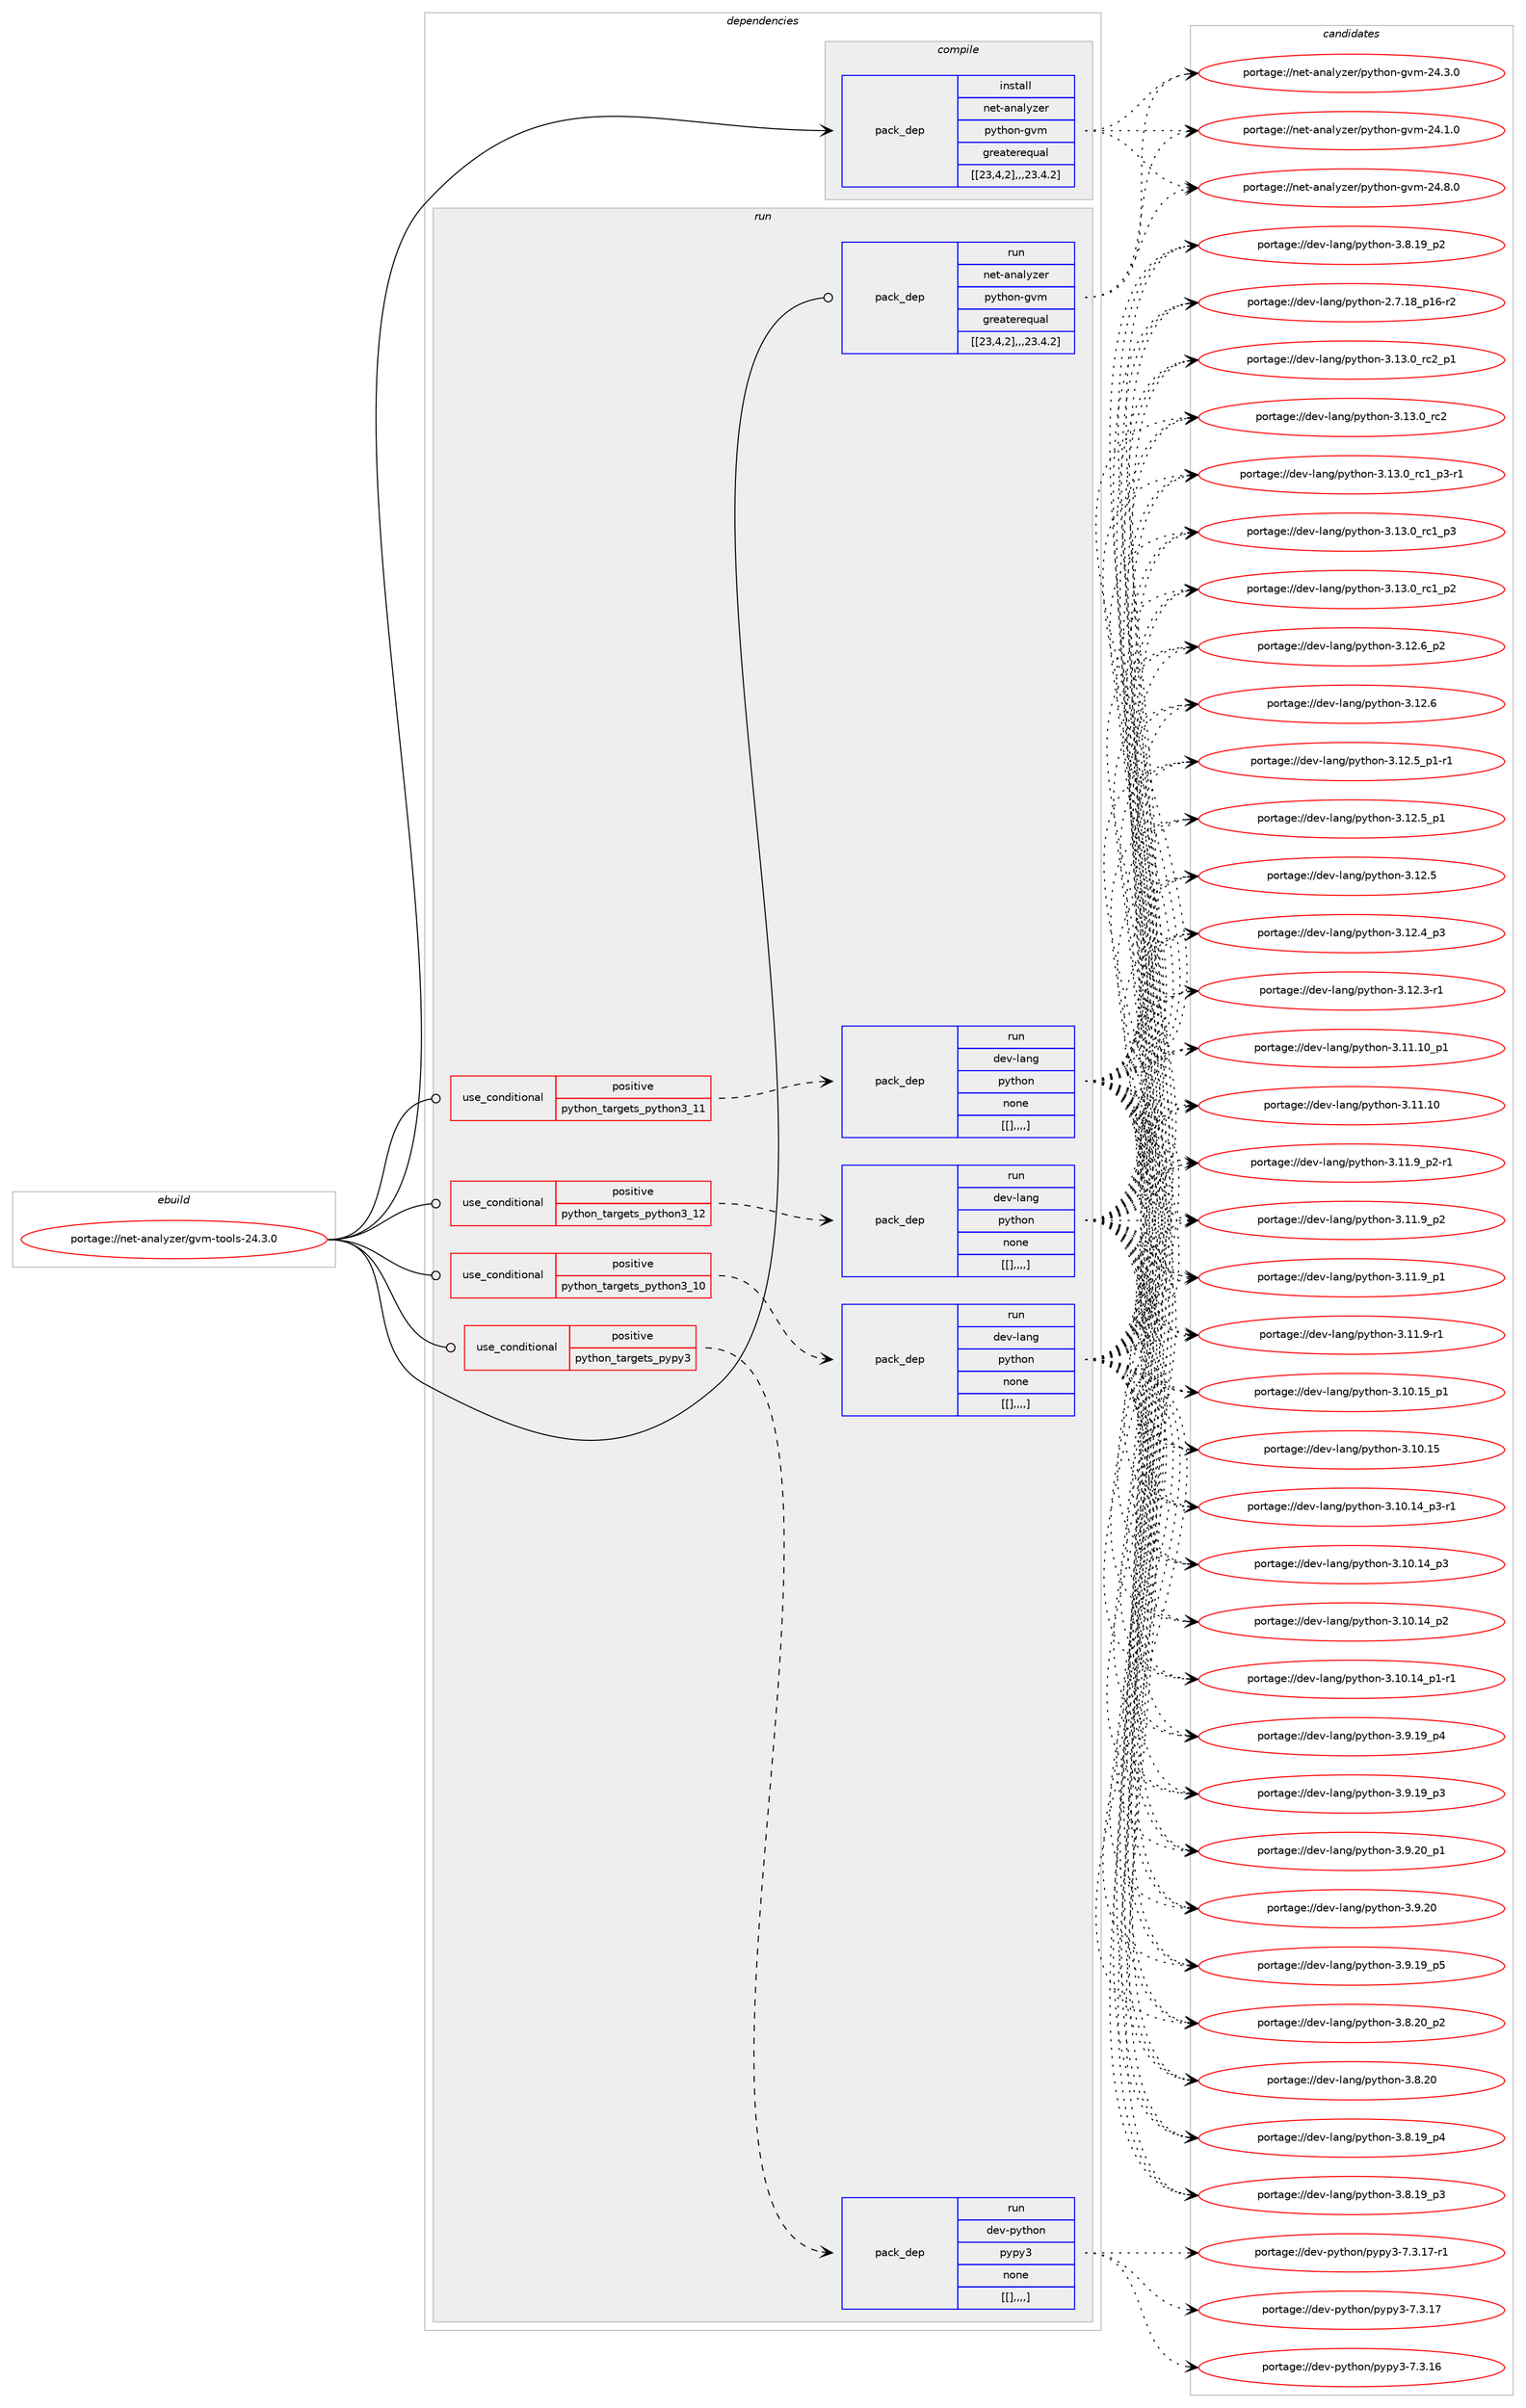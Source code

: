 digraph prolog {

# *************
# Graph options
# *************

newrank=true;
concentrate=true;
compound=true;
graph [rankdir=LR,fontname=Helvetica,fontsize=10,ranksep=1.5];#, ranksep=2.5, nodesep=0.2];
edge  [arrowhead=vee];
node  [fontname=Helvetica,fontsize=10];

# **********
# The ebuild
# **********

subgraph cluster_leftcol {
color=gray;
label=<<i>ebuild</i>>;
id [label="portage://net-analyzer/gvm-tools-24.3.0", color=red, width=4, href="../net-analyzer/gvm-tools-24.3.0.svg"];
}

# ****************
# The dependencies
# ****************

subgraph cluster_midcol {
color=gray;
label=<<i>dependencies</i>>;
subgraph cluster_compile {
fillcolor="#eeeeee";
style=filled;
label=<<i>compile</i>>;
subgraph pack255377 {
dependency349064 [label=<<TABLE BORDER="0" CELLBORDER="1" CELLSPACING="0" CELLPADDING="4" WIDTH="220"><TR><TD ROWSPAN="6" CELLPADDING="30">pack_dep</TD></TR><TR><TD WIDTH="110">install</TD></TR><TR><TD>net-analyzer</TD></TR><TR><TD>python-gvm</TD></TR><TR><TD>greaterequal</TD></TR><TR><TD>[[23,4,2],,,23.4.2]</TD></TR></TABLE>>, shape=none, color=blue];
}
id:e -> dependency349064:w [weight=20,style="solid",arrowhead="vee"];
}
subgraph cluster_compileandrun {
fillcolor="#eeeeee";
style=filled;
label=<<i>compile and run</i>>;
}
subgraph cluster_run {
fillcolor="#eeeeee";
style=filled;
label=<<i>run</i>>;
subgraph cond91103 {
dependency349065 [label=<<TABLE BORDER="0" CELLBORDER="1" CELLSPACING="0" CELLPADDING="4"><TR><TD ROWSPAN="3" CELLPADDING="10">use_conditional</TD></TR><TR><TD>positive</TD></TR><TR><TD>python_targets_pypy3</TD></TR></TABLE>>, shape=none, color=red];
subgraph pack255378 {
dependency349066 [label=<<TABLE BORDER="0" CELLBORDER="1" CELLSPACING="0" CELLPADDING="4" WIDTH="220"><TR><TD ROWSPAN="6" CELLPADDING="30">pack_dep</TD></TR><TR><TD WIDTH="110">run</TD></TR><TR><TD>dev-python</TD></TR><TR><TD>pypy3</TD></TR><TR><TD>none</TD></TR><TR><TD>[[],,,,]</TD></TR></TABLE>>, shape=none, color=blue];
}
dependency349065:e -> dependency349066:w [weight=20,style="dashed",arrowhead="vee"];
}
id:e -> dependency349065:w [weight=20,style="solid",arrowhead="odot"];
subgraph cond91104 {
dependency349067 [label=<<TABLE BORDER="0" CELLBORDER="1" CELLSPACING="0" CELLPADDING="4"><TR><TD ROWSPAN="3" CELLPADDING="10">use_conditional</TD></TR><TR><TD>positive</TD></TR><TR><TD>python_targets_python3_10</TD></TR></TABLE>>, shape=none, color=red];
subgraph pack255379 {
dependency349068 [label=<<TABLE BORDER="0" CELLBORDER="1" CELLSPACING="0" CELLPADDING="4" WIDTH="220"><TR><TD ROWSPAN="6" CELLPADDING="30">pack_dep</TD></TR><TR><TD WIDTH="110">run</TD></TR><TR><TD>dev-lang</TD></TR><TR><TD>python</TD></TR><TR><TD>none</TD></TR><TR><TD>[[],,,,]</TD></TR></TABLE>>, shape=none, color=blue];
}
dependency349067:e -> dependency349068:w [weight=20,style="dashed",arrowhead="vee"];
}
id:e -> dependency349067:w [weight=20,style="solid",arrowhead="odot"];
subgraph cond91105 {
dependency349069 [label=<<TABLE BORDER="0" CELLBORDER="1" CELLSPACING="0" CELLPADDING="4"><TR><TD ROWSPAN="3" CELLPADDING="10">use_conditional</TD></TR><TR><TD>positive</TD></TR><TR><TD>python_targets_python3_11</TD></TR></TABLE>>, shape=none, color=red];
subgraph pack255380 {
dependency349070 [label=<<TABLE BORDER="0" CELLBORDER="1" CELLSPACING="0" CELLPADDING="4" WIDTH="220"><TR><TD ROWSPAN="6" CELLPADDING="30">pack_dep</TD></TR><TR><TD WIDTH="110">run</TD></TR><TR><TD>dev-lang</TD></TR><TR><TD>python</TD></TR><TR><TD>none</TD></TR><TR><TD>[[],,,,]</TD></TR></TABLE>>, shape=none, color=blue];
}
dependency349069:e -> dependency349070:w [weight=20,style="dashed",arrowhead="vee"];
}
id:e -> dependency349069:w [weight=20,style="solid",arrowhead="odot"];
subgraph cond91106 {
dependency349071 [label=<<TABLE BORDER="0" CELLBORDER="1" CELLSPACING="0" CELLPADDING="4"><TR><TD ROWSPAN="3" CELLPADDING="10">use_conditional</TD></TR><TR><TD>positive</TD></TR><TR><TD>python_targets_python3_12</TD></TR></TABLE>>, shape=none, color=red];
subgraph pack255381 {
dependency349072 [label=<<TABLE BORDER="0" CELLBORDER="1" CELLSPACING="0" CELLPADDING="4" WIDTH="220"><TR><TD ROWSPAN="6" CELLPADDING="30">pack_dep</TD></TR><TR><TD WIDTH="110">run</TD></TR><TR><TD>dev-lang</TD></TR><TR><TD>python</TD></TR><TR><TD>none</TD></TR><TR><TD>[[],,,,]</TD></TR></TABLE>>, shape=none, color=blue];
}
dependency349071:e -> dependency349072:w [weight=20,style="dashed",arrowhead="vee"];
}
id:e -> dependency349071:w [weight=20,style="solid",arrowhead="odot"];
subgraph pack255382 {
dependency349073 [label=<<TABLE BORDER="0" CELLBORDER="1" CELLSPACING="0" CELLPADDING="4" WIDTH="220"><TR><TD ROWSPAN="6" CELLPADDING="30">pack_dep</TD></TR><TR><TD WIDTH="110">run</TD></TR><TR><TD>net-analyzer</TD></TR><TR><TD>python-gvm</TD></TR><TR><TD>greaterequal</TD></TR><TR><TD>[[23,4,2],,,23.4.2]</TD></TR></TABLE>>, shape=none, color=blue];
}
id:e -> dependency349073:w [weight=20,style="solid",arrowhead="odot"];
}
}

# **************
# The candidates
# **************

subgraph cluster_choices {
rank=same;
color=gray;
label=<<i>candidates</i>>;

subgraph choice255377 {
color=black;
nodesep=1;
choice110101116459711097108121122101114471121211161041111104510311810945505246564648 [label="portage://net-analyzer/python-gvm-24.8.0", color=red, width=4,href="../net-analyzer/python-gvm-24.8.0.svg"];
choice110101116459711097108121122101114471121211161041111104510311810945505246514648 [label="portage://net-analyzer/python-gvm-24.3.0", color=red, width=4,href="../net-analyzer/python-gvm-24.3.0.svg"];
choice110101116459711097108121122101114471121211161041111104510311810945505246494648 [label="portage://net-analyzer/python-gvm-24.1.0", color=red, width=4,href="../net-analyzer/python-gvm-24.1.0.svg"];
dependency349064:e -> choice110101116459711097108121122101114471121211161041111104510311810945505246564648:w [style=dotted,weight="100"];
dependency349064:e -> choice110101116459711097108121122101114471121211161041111104510311810945505246514648:w [style=dotted,weight="100"];
dependency349064:e -> choice110101116459711097108121122101114471121211161041111104510311810945505246494648:w [style=dotted,weight="100"];
}
subgraph choice255378 {
color=black;
nodesep=1;
choice100101118451121211161041111104711212111212151455546514649554511449 [label="portage://dev-python/pypy3-7.3.17-r1", color=red, width=4,href="../dev-python/pypy3-7.3.17-r1.svg"];
choice10010111845112121116104111110471121211121215145554651464955 [label="portage://dev-python/pypy3-7.3.17", color=red, width=4,href="../dev-python/pypy3-7.3.17.svg"];
choice10010111845112121116104111110471121211121215145554651464954 [label="portage://dev-python/pypy3-7.3.16", color=red, width=4,href="../dev-python/pypy3-7.3.16.svg"];
dependency349066:e -> choice100101118451121211161041111104711212111212151455546514649554511449:w [style=dotted,weight="100"];
dependency349066:e -> choice10010111845112121116104111110471121211121215145554651464955:w [style=dotted,weight="100"];
dependency349066:e -> choice10010111845112121116104111110471121211121215145554651464954:w [style=dotted,weight="100"];
}
subgraph choice255379 {
color=black;
nodesep=1;
choice100101118451089711010347112121116104111110455146495146489511499509511249 [label="portage://dev-lang/python-3.13.0_rc2_p1", color=red, width=4,href="../dev-lang/python-3.13.0_rc2_p1.svg"];
choice10010111845108971101034711212111610411111045514649514648951149950 [label="portage://dev-lang/python-3.13.0_rc2", color=red, width=4,href="../dev-lang/python-3.13.0_rc2.svg"];
choice1001011184510897110103471121211161041111104551464951464895114994995112514511449 [label="portage://dev-lang/python-3.13.0_rc1_p3-r1", color=red, width=4,href="../dev-lang/python-3.13.0_rc1_p3-r1.svg"];
choice100101118451089711010347112121116104111110455146495146489511499499511251 [label="portage://dev-lang/python-3.13.0_rc1_p3", color=red, width=4,href="../dev-lang/python-3.13.0_rc1_p3.svg"];
choice100101118451089711010347112121116104111110455146495146489511499499511250 [label="portage://dev-lang/python-3.13.0_rc1_p2", color=red, width=4,href="../dev-lang/python-3.13.0_rc1_p2.svg"];
choice100101118451089711010347112121116104111110455146495046549511250 [label="portage://dev-lang/python-3.12.6_p2", color=red, width=4,href="../dev-lang/python-3.12.6_p2.svg"];
choice10010111845108971101034711212111610411111045514649504654 [label="portage://dev-lang/python-3.12.6", color=red, width=4,href="../dev-lang/python-3.12.6.svg"];
choice1001011184510897110103471121211161041111104551464950465395112494511449 [label="portage://dev-lang/python-3.12.5_p1-r1", color=red, width=4,href="../dev-lang/python-3.12.5_p1-r1.svg"];
choice100101118451089711010347112121116104111110455146495046539511249 [label="portage://dev-lang/python-3.12.5_p1", color=red, width=4,href="../dev-lang/python-3.12.5_p1.svg"];
choice10010111845108971101034711212111610411111045514649504653 [label="portage://dev-lang/python-3.12.5", color=red, width=4,href="../dev-lang/python-3.12.5.svg"];
choice100101118451089711010347112121116104111110455146495046529511251 [label="portage://dev-lang/python-3.12.4_p3", color=red, width=4,href="../dev-lang/python-3.12.4_p3.svg"];
choice100101118451089711010347112121116104111110455146495046514511449 [label="portage://dev-lang/python-3.12.3-r1", color=red, width=4,href="../dev-lang/python-3.12.3-r1.svg"];
choice10010111845108971101034711212111610411111045514649494649489511249 [label="portage://dev-lang/python-3.11.10_p1", color=red, width=4,href="../dev-lang/python-3.11.10_p1.svg"];
choice1001011184510897110103471121211161041111104551464949464948 [label="portage://dev-lang/python-3.11.10", color=red, width=4,href="../dev-lang/python-3.11.10.svg"];
choice1001011184510897110103471121211161041111104551464949465795112504511449 [label="portage://dev-lang/python-3.11.9_p2-r1", color=red, width=4,href="../dev-lang/python-3.11.9_p2-r1.svg"];
choice100101118451089711010347112121116104111110455146494946579511250 [label="portage://dev-lang/python-3.11.9_p2", color=red, width=4,href="../dev-lang/python-3.11.9_p2.svg"];
choice100101118451089711010347112121116104111110455146494946579511249 [label="portage://dev-lang/python-3.11.9_p1", color=red, width=4,href="../dev-lang/python-3.11.9_p1.svg"];
choice100101118451089711010347112121116104111110455146494946574511449 [label="portage://dev-lang/python-3.11.9-r1", color=red, width=4,href="../dev-lang/python-3.11.9-r1.svg"];
choice10010111845108971101034711212111610411111045514649484649539511249 [label="portage://dev-lang/python-3.10.15_p1", color=red, width=4,href="../dev-lang/python-3.10.15_p1.svg"];
choice1001011184510897110103471121211161041111104551464948464953 [label="portage://dev-lang/python-3.10.15", color=red, width=4,href="../dev-lang/python-3.10.15.svg"];
choice100101118451089711010347112121116104111110455146494846495295112514511449 [label="portage://dev-lang/python-3.10.14_p3-r1", color=red, width=4,href="../dev-lang/python-3.10.14_p3-r1.svg"];
choice10010111845108971101034711212111610411111045514649484649529511251 [label="portage://dev-lang/python-3.10.14_p3", color=red, width=4,href="../dev-lang/python-3.10.14_p3.svg"];
choice10010111845108971101034711212111610411111045514649484649529511250 [label="portage://dev-lang/python-3.10.14_p2", color=red, width=4,href="../dev-lang/python-3.10.14_p2.svg"];
choice100101118451089711010347112121116104111110455146494846495295112494511449 [label="portage://dev-lang/python-3.10.14_p1-r1", color=red, width=4,href="../dev-lang/python-3.10.14_p1-r1.svg"];
choice100101118451089711010347112121116104111110455146574650489511249 [label="portage://dev-lang/python-3.9.20_p1", color=red, width=4,href="../dev-lang/python-3.9.20_p1.svg"];
choice10010111845108971101034711212111610411111045514657465048 [label="portage://dev-lang/python-3.9.20", color=red, width=4,href="../dev-lang/python-3.9.20.svg"];
choice100101118451089711010347112121116104111110455146574649579511253 [label="portage://dev-lang/python-3.9.19_p5", color=red, width=4,href="../dev-lang/python-3.9.19_p5.svg"];
choice100101118451089711010347112121116104111110455146574649579511252 [label="portage://dev-lang/python-3.9.19_p4", color=red, width=4,href="../dev-lang/python-3.9.19_p4.svg"];
choice100101118451089711010347112121116104111110455146574649579511251 [label="portage://dev-lang/python-3.9.19_p3", color=red, width=4,href="../dev-lang/python-3.9.19_p3.svg"];
choice100101118451089711010347112121116104111110455146564650489511250 [label="portage://dev-lang/python-3.8.20_p2", color=red, width=4,href="../dev-lang/python-3.8.20_p2.svg"];
choice10010111845108971101034711212111610411111045514656465048 [label="portage://dev-lang/python-3.8.20", color=red, width=4,href="../dev-lang/python-3.8.20.svg"];
choice100101118451089711010347112121116104111110455146564649579511252 [label="portage://dev-lang/python-3.8.19_p4", color=red, width=4,href="../dev-lang/python-3.8.19_p4.svg"];
choice100101118451089711010347112121116104111110455146564649579511251 [label="portage://dev-lang/python-3.8.19_p3", color=red, width=4,href="../dev-lang/python-3.8.19_p3.svg"];
choice100101118451089711010347112121116104111110455146564649579511250 [label="portage://dev-lang/python-3.8.19_p2", color=red, width=4,href="../dev-lang/python-3.8.19_p2.svg"];
choice100101118451089711010347112121116104111110455046554649569511249544511450 [label="portage://dev-lang/python-2.7.18_p16-r2", color=red, width=4,href="../dev-lang/python-2.7.18_p16-r2.svg"];
dependency349068:e -> choice100101118451089711010347112121116104111110455146495146489511499509511249:w [style=dotted,weight="100"];
dependency349068:e -> choice10010111845108971101034711212111610411111045514649514648951149950:w [style=dotted,weight="100"];
dependency349068:e -> choice1001011184510897110103471121211161041111104551464951464895114994995112514511449:w [style=dotted,weight="100"];
dependency349068:e -> choice100101118451089711010347112121116104111110455146495146489511499499511251:w [style=dotted,weight="100"];
dependency349068:e -> choice100101118451089711010347112121116104111110455146495146489511499499511250:w [style=dotted,weight="100"];
dependency349068:e -> choice100101118451089711010347112121116104111110455146495046549511250:w [style=dotted,weight="100"];
dependency349068:e -> choice10010111845108971101034711212111610411111045514649504654:w [style=dotted,weight="100"];
dependency349068:e -> choice1001011184510897110103471121211161041111104551464950465395112494511449:w [style=dotted,weight="100"];
dependency349068:e -> choice100101118451089711010347112121116104111110455146495046539511249:w [style=dotted,weight="100"];
dependency349068:e -> choice10010111845108971101034711212111610411111045514649504653:w [style=dotted,weight="100"];
dependency349068:e -> choice100101118451089711010347112121116104111110455146495046529511251:w [style=dotted,weight="100"];
dependency349068:e -> choice100101118451089711010347112121116104111110455146495046514511449:w [style=dotted,weight="100"];
dependency349068:e -> choice10010111845108971101034711212111610411111045514649494649489511249:w [style=dotted,weight="100"];
dependency349068:e -> choice1001011184510897110103471121211161041111104551464949464948:w [style=dotted,weight="100"];
dependency349068:e -> choice1001011184510897110103471121211161041111104551464949465795112504511449:w [style=dotted,weight="100"];
dependency349068:e -> choice100101118451089711010347112121116104111110455146494946579511250:w [style=dotted,weight="100"];
dependency349068:e -> choice100101118451089711010347112121116104111110455146494946579511249:w [style=dotted,weight="100"];
dependency349068:e -> choice100101118451089711010347112121116104111110455146494946574511449:w [style=dotted,weight="100"];
dependency349068:e -> choice10010111845108971101034711212111610411111045514649484649539511249:w [style=dotted,weight="100"];
dependency349068:e -> choice1001011184510897110103471121211161041111104551464948464953:w [style=dotted,weight="100"];
dependency349068:e -> choice100101118451089711010347112121116104111110455146494846495295112514511449:w [style=dotted,weight="100"];
dependency349068:e -> choice10010111845108971101034711212111610411111045514649484649529511251:w [style=dotted,weight="100"];
dependency349068:e -> choice10010111845108971101034711212111610411111045514649484649529511250:w [style=dotted,weight="100"];
dependency349068:e -> choice100101118451089711010347112121116104111110455146494846495295112494511449:w [style=dotted,weight="100"];
dependency349068:e -> choice100101118451089711010347112121116104111110455146574650489511249:w [style=dotted,weight="100"];
dependency349068:e -> choice10010111845108971101034711212111610411111045514657465048:w [style=dotted,weight="100"];
dependency349068:e -> choice100101118451089711010347112121116104111110455146574649579511253:w [style=dotted,weight="100"];
dependency349068:e -> choice100101118451089711010347112121116104111110455146574649579511252:w [style=dotted,weight="100"];
dependency349068:e -> choice100101118451089711010347112121116104111110455146574649579511251:w [style=dotted,weight="100"];
dependency349068:e -> choice100101118451089711010347112121116104111110455146564650489511250:w [style=dotted,weight="100"];
dependency349068:e -> choice10010111845108971101034711212111610411111045514656465048:w [style=dotted,weight="100"];
dependency349068:e -> choice100101118451089711010347112121116104111110455146564649579511252:w [style=dotted,weight="100"];
dependency349068:e -> choice100101118451089711010347112121116104111110455146564649579511251:w [style=dotted,weight="100"];
dependency349068:e -> choice100101118451089711010347112121116104111110455146564649579511250:w [style=dotted,weight="100"];
dependency349068:e -> choice100101118451089711010347112121116104111110455046554649569511249544511450:w [style=dotted,weight="100"];
}
subgraph choice255380 {
color=black;
nodesep=1;
choice100101118451089711010347112121116104111110455146495146489511499509511249 [label="portage://dev-lang/python-3.13.0_rc2_p1", color=red, width=4,href="../dev-lang/python-3.13.0_rc2_p1.svg"];
choice10010111845108971101034711212111610411111045514649514648951149950 [label="portage://dev-lang/python-3.13.0_rc2", color=red, width=4,href="../dev-lang/python-3.13.0_rc2.svg"];
choice1001011184510897110103471121211161041111104551464951464895114994995112514511449 [label="portage://dev-lang/python-3.13.0_rc1_p3-r1", color=red, width=4,href="../dev-lang/python-3.13.0_rc1_p3-r1.svg"];
choice100101118451089711010347112121116104111110455146495146489511499499511251 [label="portage://dev-lang/python-3.13.0_rc1_p3", color=red, width=4,href="../dev-lang/python-3.13.0_rc1_p3.svg"];
choice100101118451089711010347112121116104111110455146495146489511499499511250 [label="portage://dev-lang/python-3.13.0_rc1_p2", color=red, width=4,href="../dev-lang/python-3.13.0_rc1_p2.svg"];
choice100101118451089711010347112121116104111110455146495046549511250 [label="portage://dev-lang/python-3.12.6_p2", color=red, width=4,href="../dev-lang/python-3.12.6_p2.svg"];
choice10010111845108971101034711212111610411111045514649504654 [label="portage://dev-lang/python-3.12.6", color=red, width=4,href="../dev-lang/python-3.12.6.svg"];
choice1001011184510897110103471121211161041111104551464950465395112494511449 [label="portage://dev-lang/python-3.12.5_p1-r1", color=red, width=4,href="../dev-lang/python-3.12.5_p1-r1.svg"];
choice100101118451089711010347112121116104111110455146495046539511249 [label="portage://dev-lang/python-3.12.5_p1", color=red, width=4,href="../dev-lang/python-3.12.5_p1.svg"];
choice10010111845108971101034711212111610411111045514649504653 [label="portage://dev-lang/python-3.12.5", color=red, width=4,href="../dev-lang/python-3.12.5.svg"];
choice100101118451089711010347112121116104111110455146495046529511251 [label="portage://dev-lang/python-3.12.4_p3", color=red, width=4,href="../dev-lang/python-3.12.4_p3.svg"];
choice100101118451089711010347112121116104111110455146495046514511449 [label="portage://dev-lang/python-3.12.3-r1", color=red, width=4,href="../dev-lang/python-3.12.3-r1.svg"];
choice10010111845108971101034711212111610411111045514649494649489511249 [label="portage://dev-lang/python-3.11.10_p1", color=red, width=4,href="../dev-lang/python-3.11.10_p1.svg"];
choice1001011184510897110103471121211161041111104551464949464948 [label="portage://dev-lang/python-3.11.10", color=red, width=4,href="../dev-lang/python-3.11.10.svg"];
choice1001011184510897110103471121211161041111104551464949465795112504511449 [label="portage://dev-lang/python-3.11.9_p2-r1", color=red, width=4,href="../dev-lang/python-3.11.9_p2-r1.svg"];
choice100101118451089711010347112121116104111110455146494946579511250 [label="portage://dev-lang/python-3.11.9_p2", color=red, width=4,href="../dev-lang/python-3.11.9_p2.svg"];
choice100101118451089711010347112121116104111110455146494946579511249 [label="portage://dev-lang/python-3.11.9_p1", color=red, width=4,href="../dev-lang/python-3.11.9_p1.svg"];
choice100101118451089711010347112121116104111110455146494946574511449 [label="portage://dev-lang/python-3.11.9-r1", color=red, width=4,href="../dev-lang/python-3.11.9-r1.svg"];
choice10010111845108971101034711212111610411111045514649484649539511249 [label="portage://dev-lang/python-3.10.15_p1", color=red, width=4,href="../dev-lang/python-3.10.15_p1.svg"];
choice1001011184510897110103471121211161041111104551464948464953 [label="portage://dev-lang/python-3.10.15", color=red, width=4,href="../dev-lang/python-3.10.15.svg"];
choice100101118451089711010347112121116104111110455146494846495295112514511449 [label="portage://dev-lang/python-3.10.14_p3-r1", color=red, width=4,href="../dev-lang/python-3.10.14_p3-r1.svg"];
choice10010111845108971101034711212111610411111045514649484649529511251 [label="portage://dev-lang/python-3.10.14_p3", color=red, width=4,href="../dev-lang/python-3.10.14_p3.svg"];
choice10010111845108971101034711212111610411111045514649484649529511250 [label="portage://dev-lang/python-3.10.14_p2", color=red, width=4,href="../dev-lang/python-3.10.14_p2.svg"];
choice100101118451089711010347112121116104111110455146494846495295112494511449 [label="portage://dev-lang/python-3.10.14_p1-r1", color=red, width=4,href="../dev-lang/python-3.10.14_p1-r1.svg"];
choice100101118451089711010347112121116104111110455146574650489511249 [label="portage://dev-lang/python-3.9.20_p1", color=red, width=4,href="../dev-lang/python-3.9.20_p1.svg"];
choice10010111845108971101034711212111610411111045514657465048 [label="portage://dev-lang/python-3.9.20", color=red, width=4,href="../dev-lang/python-3.9.20.svg"];
choice100101118451089711010347112121116104111110455146574649579511253 [label="portage://dev-lang/python-3.9.19_p5", color=red, width=4,href="../dev-lang/python-3.9.19_p5.svg"];
choice100101118451089711010347112121116104111110455146574649579511252 [label="portage://dev-lang/python-3.9.19_p4", color=red, width=4,href="../dev-lang/python-3.9.19_p4.svg"];
choice100101118451089711010347112121116104111110455146574649579511251 [label="portage://dev-lang/python-3.9.19_p3", color=red, width=4,href="../dev-lang/python-3.9.19_p3.svg"];
choice100101118451089711010347112121116104111110455146564650489511250 [label="portage://dev-lang/python-3.8.20_p2", color=red, width=4,href="../dev-lang/python-3.8.20_p2.svg"];
choice10010111845108971101034711212111610411111045514656465048 [label="portage://dev-lang/python-3.8.20", color=red, width=4,href="../dev-lang/python-3.8.20.svg"];
choice100101118451089711010347112121116104111110455146564649579511252 [label="portage://dev-lang/python-3.8.19_p4", color=red, width=4,href="../dev-lang/python-3.8.19_p4.svg"];
choice100101118451089711010347112121116104111110455146564649579511251 [label="portage://dev-lang/python-3.8.19_p3", color=red, width=4,href="../dev-lang/python-3.8.19_p3.svg"];
choice100101118451089711010347112121116104111110455146564649579511250 [label="portage://dev-lang/python-3.8.19_p2", color=red, width=4,href="../dev-lang/python-3.8.19_p2.svg"];
choice100101118451089711010347112121116104111110455046554649569511249544511450 [label="portage://dev-lang/python-2.7.18_p16-r2", color=red, width=4,href="../dev-lang/python-2.7.18_p16-r2.svg"];
dependency349070:e -> choice100101118451089711010347112121116104111110455146495146489511499509511249:w [style=dotted,weight="100"];
dependency349070:e -> choice10010111845108971101034711212111610411111045514649514648951149950:w [style=dotted,weight="100"];
dependency349070:e -> choice1001011184510897110103471121211161041111104551464951464895114994995112514511449:w [style=dotted,weight="100"];
dependency349070:e -> choice100101118451089711010347112121116104111110455146495146489511499499511251:w [style=dotted,weight="100"];
dependency349070:e -> choice100101118451089711010347112121116104111110455146495146489511499499511250:w [style=dotted,weight="100"];
dependency349070:e -> choice100101118451089711010347112121116104111110455146495046549511250:w [style=dotted,weight="100"];
dependency349070:e -> choice10010111845108971101034711212111610411111045514649504654:w [style=dotted,weight="100"];
dependency349070:e -> choice1001011184510897110103471121211161041111104551464950465395112494511449:w [style=dotted,weight="100"];
dependency349070:e -> choice100101118451089711010347112121116104111110455146495046539511249:w [style=dotted,weight="100"];
dependency349070:e -> choice10010111845108971101034711212111610411111045514649504653:w [style=dotted,weight="100"];
dependency349070:e -> choice100101118451089711010347112121116104111110455146495046529511251:w [style=dotted,weight="100"];
dependency349070:e -> choice100101118451089711010347112121116104111110455146495046514511449:w [style=dotted,weight="100"];
dependency349070:e -> choice10010111845108971101034711212111610411111045514649494649489511249:w [style=dotted,weight="100"];
dependency349070:e -> choice1001011184510897110103471121211161041111104551464949464948:w [style=dotted,weight="100"];
dependency349070:e -> choice1001011184510897110103471121211161041111104551464949465795112504511449:w [style=dotted,weight="100"];
dependency349070:e -> choice100101118451089711010347112121116104111110455146494946579511250:w [style=dotted,weight="100"];
dependency349070:e -> choice100101118451089711010347112121116104111110455146494946579511249:w [style=dotted,weight="100"];
dependency349070:e -> choice100101118451089711010347112121116104111110455146494946574511449:w [style=dotted,weight="100"];
dependency349070:e -> choice10010111845108971101034711212111610411111045514649484649539511249:w [style=dotted,weight="100"];
dependency349070:e -> choice1001011184510897110103471121211161041111104551464948464953:w [style=dotted,weight="100"];
dependency349070:e -> choice100101118451089711010347112121116104111110455146494846495295112514511449:w [style=dotted,weight="100"];
dependency349070:e -> choice10010111845108971101034711212111610411111045514649484649529511251:w [style=dotted,weight="100"];
dependency349070:e -> choice10010111845108971101034711212111610411111045514649484649529511250:w [style=dotted,weight="100"];
dependency349070:e -> choice100101118451089711010347112121116104111110455146494846495295112494511449:w [style=dotted,weight="100"];
dependency349070:e -> choice100101118451089711010347112121116104111110455146574650489511249:w [style=dotted,weight="100"];
dependency349070:e -> choice10010111845108971101034711212111610411111045514657465048:w [style=dotted,weight="100"];
dependency349070:e -> choice100101118451089711010347112121116104111110455146574649579511253:w [style=dotted,weight="100"];
dependency349070:e -> choice100101118451089711010347112121116104111110455146574649579511252:w [style=dotted,weight="100"];
dependency349070:e -> choice100101118451089711010347112121116104111110455146574649579511251:w [style=dotted,weight="100"];
dependency349070:e -> choice100101118451089711010347112121116104111110455146564650489511250:w [style=dotted,weight="100"];
dependency349070:e -> choice10010111845108971101034711212111610411111045514656465048:w [style=dotted,weight="100"];
dependency349070:e -> choice100101118451089711010347112121116104111110455146564649579511252:w [style=dotted,weight="100"];
dependency349070:e -> choice100101118451089711010347112121116104111110455146564649579511251:w [style=dotted,weight="100"];
dependency349070:e -> choice100101118451089711010347112121116104111110455146564649579511250:w [style=dotted,weight="100"];
dependency349070:e -> choice100101118451089711010347112121116104111110455046554649569511249544511450:w [style=dotted,weight="100"];
}
subgraph choice255381 {
color=black;
nodesep=1;
choice100101118451089711010347112121116104111110455146495146489511499509511249 [label="portage://dev-lang/python-3.13.0_rc2_p1", color=red, width=4,href="../dev-lang/python-3.13.0_rc2_p1.svg"];
choice10010111845108971101034711212111610411111045514649514648951149950 [label="portage://dev-lang/python-3.13.0_rc2", color=red, width=4,href="../dev-lang/python-3.13.0_rc2.svg"];
choice1001011184510897110103471121211161041111104551464951464895114994995112514511449 [label="portage://dev-lang/python-3.13.0_rc1_p3-r1", color=red, width=4,href="../dev-lang/python-3.13.0_rc1_p3-r1.svg"];
choice100101118451089711010347112121116104111110455146495146489511499499511251 [label="portage://dev-lang/python-3.13.0_rc1_p3", color=red, width=4,href="../dev-lang/python-3.13.0_rc1_p3.svg"];
choice100101118451089711010347112121116104111110455146495146489511499499511250 [label="portage://dev-lang/python-3.13.0_rc1_p2", color=red, width=4,href="../dev-lang/python-3.13.0_rc1_p2.svg"];
choice100101118451089711010347112121116104111110455146495046549511250 [label="portage://dev-lang/python-3.12.6_p2", color=red, width=4,href="../dev-lang/python-3.12.6_p2.svg"];
choice10010111845108971101034711212111610411111045514649504654 [label="portage://dev-lang/python-3.12.6", color=red, width=4,href="../dev-lang/python-3.12.6.svg"];
choice1001011184510897110103471121211161041111104551464950465395112494511449 [label="portage://dev-lang/python-3.12.5_p1-r1", color=red, width=4,href="../dev-lang/python-3.12.5_p1-r1.svg"];
choice100101118451089711010347112121116104111110455146495046539511249 [label="portage://dev-lang/python-3.12.5_p1", color=red, width=4,href="../dev-lang/python-3.12.5_p1.svg"];
choice10010111845108971101034711212111610411111045514649504653 [label="portage://dev-lang/python-3.12.5", color=red, width=4,href="../dev-lang/python-3.12.5.svg"];
choice100101118451089711010347112121116104111110455146495046529511251 [label="portage://dev-lang/python-3.12.4_p3", color=red, width=4,href="../dev-lang/python-3.12.4_p3.svg"];
choice100101118451089711010347112121116104111110455146495046514511449 [label="portage://dev-lang/python-3.12.3-r1", color=red, width=4,href="../dev-lang/python-3.12.3-r1.svg"];
choice10010111845108971101034711212111610411111045514649494649489511249 [label="portage://dev-lang/python-3.11.10_p1", color=red, width=4,href="../dev-lang/python-3.11.10_p1.svg"];
choice1001011184510897110103471121211161041111104551464949464948 [label="portage://dev-lang/python-3.11.10", color=red, width=4,href="../dev-lang/python-3.11.10.svg"];
choice1001011184510897110103471121211161041111104551464949465795112504511449 [label="portage://dev-lang/python-3.11.9_p2-r1", color=red, width=4,href="../dev-lang/python-3.11.9_p2-r1.svg"];
choice100101118451089711010347112121116104111110455146494946579511250 [label="portage://dev-lang/python-3.11.9_p2", color=red, width=4,href="../dev-lang/python-3.11.9_p2.svg"];
choice100101118451089711010347112121116104111110455146494946579511249 [label="portage://dev-lang/python-3.11.9_p1", color=red, width=4,href="../dev-lang/python-3.11.9_p1.svg"];
choice100101118451089711010347112121116104111110455146494946574511449 [label="portage://dev-lang/python-3.11.9-r1", color=red, width=4,href="../dev-lang/python-3.11.9-r1.svg"];
choice10010111845108971101034711212111610411111045514649484649539511249 [label="portage://dev-lang/python-3.10.15_p1", color=red, width=4,href="../dev-lang/python-3.10.15_p1.svg"];
choice1001011184510897110103471121211161041111104551464948464953 [label="portage://dev-lang/python-3.10.15", color=red, width=4,href="../dev-lang/python-3.10.15.svg"];
choice100101118451089711010347112121116104111110455146494846495295112514511449 [label="portage://dev-lang/python-3.10.14_p3-r1", color=red, width=4,href="../dev-lang/python-3.10.14_p3-r1.svg"];
choice10010111845108971101034711212111610411111045514649484649529511251 [label="portage://dev-lang/python-3.10.14_p3", color=red, width=4,href="../dev-lang/python-3.10.14_p3.svg"];
choice10010111845108971101034711212111610411111045514649484649529511250 [label="portage://dev-lang/python-3.10.14_p2", color=red, width=4,href="../dev-lang/python-3.10.14_p2.svg"];
choice100101118451089711010347112121116104111110455146494846495295112494511449 [label="portage://dev-lang/python-3.10.14_p1-r1", color=red, width=4,href="../dev-lang/python-3.10.14_p1-r1.svg"];
choice100101118451089711010347112121116104111110455146574650489511249 [label="portage://dev-lang/python-3.9.20_p1", color=red, width=4,href="../dev-lang/python-3.9.20_p1.svg"];
choice10010111845108971101034711212111610411111045514657465048 [label="portage://dev-lang/python-3.9.20", color=red, width=4,href="../dev-lang/python-3.9.20.svg"];
choice100101118451089711010347112121116104111110455146574649579511253 [label="portage://dev-lang/python-3.9.19_p5", color=red, width=4,href="../dev-lang/python-3.9.19_p5.svg"];
choice100101118451089711010347112121116104111110455146574649579511252 [label="portage://dev-lang/python-3.9.19_p4", color=red, width=4,href="../dev-lang/python-3.9.19_p4.svg"];
choice100101118451089711010347112121116104111110455146574649579511251 [label="portage://dev-lang/python-3.9.19_p3", color=red, width=4,href="../dev-lang/python-3.9.19_p3.svg"];
choice100101118451089711010347112121116104111110455146564650489511250 [label="portage://dev-lang/python-3.8.20_p2", color=red, width=4,href="../dev-lang/python-3.8.20_p2.svg"];
choice10010111845108971101034711212111610411111045514656465048 [label="portage://dev-lang/python-3.8.20", color=red, width=4,href="../dev-lang/python-3.8.20.svg"];
choice100101118451089711010347112121116104111110455146564649579511252 [label="portage://dev-lang/python-3.8.19_p4", color=red, width=4,href="../dev-lang/python-3.8.19_p4.svg"];
choice100101118451089711010347112121116104111110455146564649579511251 [label="portage://dev-lang/python-3.8.19_p3", color=red, width=4,href="../dev-lang/python-3.8.19_p3.svg"];
choice100101118451089711010347112121116104111110455146564649579511250 [label="portage://dev-lang/python-3.8.19_p2", color=red, width=4,href="../dev-lang/python-3.8.19_p2.svg"];
choice100101118451089711010347112121116104111110455046554649569511249544511450 [label="portage://dev-lang/python-2.7.18_p16-r2", color=red, width=4,href="../dev-lang/python-2.7.18_p16-r2.svg"];
dependency349072:e -> choice100101118451089711010347112121116104111110455146495146489511499509511249:w [style=dotted,weight="100"];
dependency349072:e -> choice10010111845108971101034711212111610411111045514649514648951149950:w [style=dotted,weight="100"];
dependency349072:e -> choice1001011184510897110103471121211161041111104551464951464895114994995112514511449:w [style=dotted,weight="100"];
dependency349072:e -> choice100101118451089711010347112121116104111110455146495146489511499499511251:w [style=dotted,weight="100"];
dependency349072:e -> choice100101118451089711010347112121116104111110455146495146489511499499511250:w [style=dotted,weight="100"];
dependency349072:e -> choice100101118451089711010347112121116104111110455146495046549511250:w [style=dotted,weight="100"];
dependency349072:e -> choice10010111845108971101034711212111610411111045514649504654:w [style=dotted,weight="100"];
dependency349072:e -> choice1001011184510897110103471121211161041111104551464950465395112494511449:w [style=dotted,weight="100"];
dependency349072:e -> choice100101118451089711010347112121116104111110455146495046539511249:w [style=dotted,weight="100"];
dependency349072:e -> choice10010111845108971101034711212111610411111045514649504653:w [style=dotted,weight="100"];
dependency349072:e -> choice100101118451089711010347112121116104111110455146495046529511251:w [style=dotted,weight="100"];
dependency349072:e -> choice100101118451089711010347112121116104111110455146495046514511449:w [style=dotted,weight="100"];
dependency349072:e -> choice10010111845108971101034711212111610411111045514649494649489511249:w [style=dotted,weight="100"];
dependency349072:e -> choice1001011184510897110103471121211161041111104551464949464948:w [style=dotted,weight="100"];
dependency349072:e -> choice1001011184510897110103471121211161041111104551464949465795112504511449:w [style=dotted,weight="100"];
dependency349072:e -> choice100101118451089711010347112121116104111110455146494946579511250:w [style=dotted,weight="100"];
dependency349072:e -> choice100101118451089711010347112121116104111110455146494946579511249:w [style=dotted,weight="100"];
dependency349072:e -> choice100101118451089711010347112121116104111110455146494946574511449:w [style=dotted,weight="100"];
dependency349072:e -> choice10010111845108971101034711212111610411111045514649484649539511249:w [style=dotted,weight="100"];
dependency349072:e -> choice1001011184510897110103471121211161041111104551464948464953:w [style=dotted,weight="100"];
dependency349072:e -> choice100101118451089711010347112121116104111110455146494846495295112514511449:w [style=dotted,weight="100"];
dependency349072:e -> choice10010111845108971101034711212111610411111045514649484649529511251:w [style=dotted,weight="100"];
dependency349072:e -> choice10010111845108971101034711212111610411111045514649484649529511250:w [style=dotted,weight="100"];
dependency349072:e -> choice100101118451089711010347112121116104111110455146494846495295112494511449:w [style=dotted,weight="100"];
dependency349072:e -> choice100101118451089711010347112121116104111110455146574650489511249:w [style=dotted,weight="100"];
dependency349072:e -> choice10010111845108971101034711212111610411111045514657465048:w [style=dotted,weight="100"];
dependency349072:e -> choice100101118451089711010347112121116104111110455146574649579511253:w [style=dotted,weight="100"];
dependency349072:e -> choice100101118451089711010347112121116104111110455146574649579511252:w [style=dotted,weight="100"];
dependency349072:e -> choice100101118451089711010347112121116104111110455146574649579511251:w [style=dotted,weight="100"];
dependency349072:e -> choice100101118451089711010347112121116104111110455146564650489511250:w [style=dotted,weight="100"];
dependency349072:e -> choice10010111845108971101034711212111610411111045514656465048:w [style=dotted,weight="100"];
dependency349072:e -> choice100101118451089711010347112121116104111110455146564649579511252:w [style=dotted,weight="100"];
dependency349072:e -> choice100101118451089711010347112121116104111110455146564649579511251:w [style=dotted,weight="100"];
dependency349072:e -> choice100101118451089711010347112121116104111110455146564649579511250:w [style=dotted,weight="100"];
dependency349072:e -> choice100101118451089711010347112121116104111110455046554649569511249544511450:w [style=dotted,weight="100"];
}
subgraph choice255382 {
color=black;
nodesep=1;
choice110101116459711097108121122101114471121211161041111104510311810945505246564648 [label="portage://net-analyzer/python-gvm-24.8.0", color=red, width=4,href="../net-analyzer/python-gvm-24.8.0.svg"];
choice110101116459711097108121122101114471121211161041111104510311810945505246514648 [label="portage://net-analyzer/python-gvm-24.3.0", color=red, width=4,href="../net-analyzer/python-gvm-24.3.0.svg"];
choice110101116459711097108121122101114471121211161041111104510311810945505246494648 [label="portage://net-analyzer/python-gvm-24.1.0", color=red, width=4,href="../net-analyzer/python-gvm-24.1.0.svg"];
dependency349073:e -> choice110101116459711097108121122101114471121211161041111104510311810945505246564648:w [style=dotted,weight="100"];
dependency349073:e -> choice110101116459711097108121122101114471121211161041111104510311810945505246514648:w [style=dotted,weight="100"];
dependency349073:e -> choice110101116459711097108121122101114471121211161041111104510311810945505246494648:w [style=dotted,weight="100"];
}
}

}
